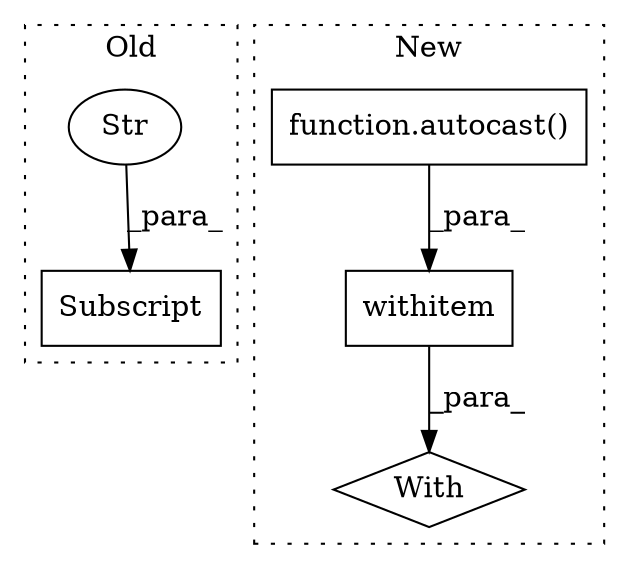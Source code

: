 digraph G {
subgraph cluster0 {
1 [label="Subscript" a="63" s="2734,0" l="17,0" shape="box"];
5 [label="Str" a="66" s="2744" l="6" shape="ellipse"];
label = "Old";
style="dotted";
}
subgraph cluster1 {
2 [label="function.autocast()" a="75" s="1912" l="10" shape="box"];
3 [label="With" a="39" s="1907,1920" l="5,21" shape="diamond"];
4 [label="withitem" a="49" s="1912" l="8" shape="box"];
label = "New";
style="dotted";
}
2 -> 4 [label="_para_"];
4 -> 3 [label="_para_"];
5 -> 1 [label="_para_"];
}